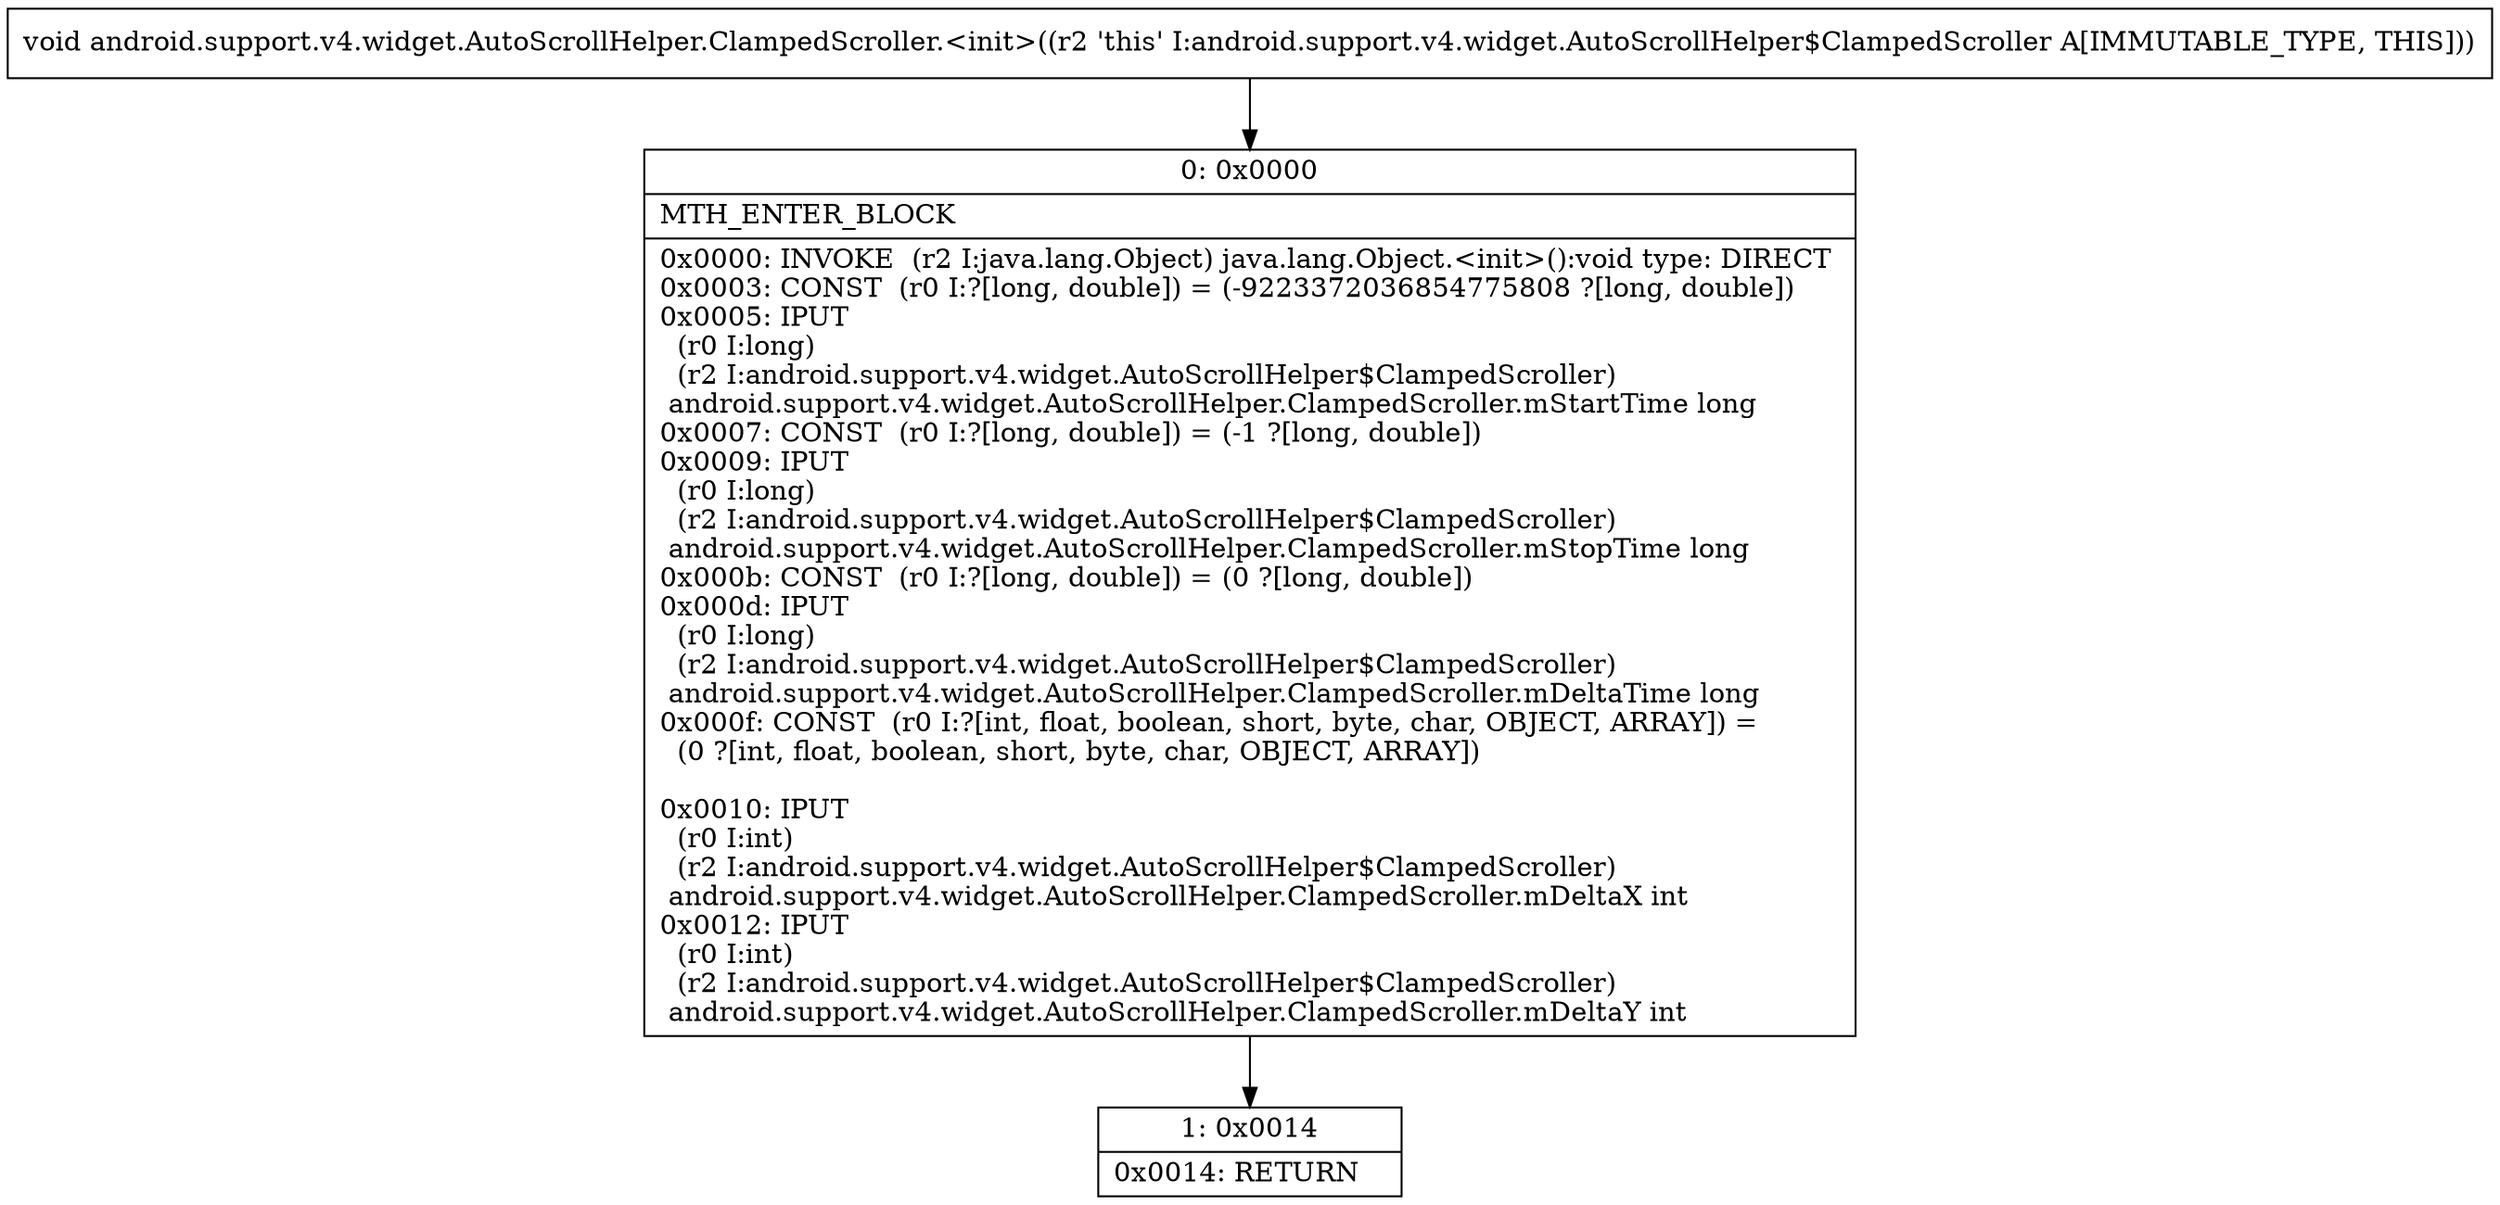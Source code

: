 digraph "CFG forandroid.support.v4.widget.AutoScrollHelper.ClampedScroller.\<init\>()V" {
Node_0 [shape=record,label="{0\:\ 0x0000|MTH_ENTER_BLOCK\l|0x0000: INVOKE  (r2 I:java.lang.Object) java.lang.Object.\<init\>():void type: DIRECT \l0x0003: CONST  (r0 I:?[long, double]) = (\-9223372036854775808 ?[long, double]) \l0x0005: IPUT  \l  (r0 I:long)\l  (r2 I:android.support.v4.widget.AutoScrollHelper$ClampedScroller)\l android.support.v4.widget.AutoScrollHelper.ClampedScroller.mStartTime long \l0x0007: CONST  (r0 I:?[long, double]) = (\-1 ?[long, double]) \l0x0009: IPUT  \l  (r0 I:long)\l  (r2 I:android.support.v4.widget.AutoScrollHelper$ClampedScroller)\l android.support.v4.widget.AutoScrollHelper.ClampedScroller.mStopTime long \l0x000b: CONST  (r0 I:?[long, double]) = (0 ?[long, double]) \l0x000d: IPUT  \l  (r0 I:long)\l  (r2 I:android.support.v4.widget.AutoScrollHelper$ClampedScroller)\l android.support.v4.widget.AutoScrollHelper.ClampedScroller.mDeltaTime long \l0x000f: CONST  (r0 I:?[int, float, boolean, short, byte, char, OBJECT, ARRAY]) = \l  (0 ?[int, float, boolean, short, byte, char, OBJECT, ARRAY])\l \l0x0010: IPUT  \l  (r0 I:int)\l  (r2 I:android.support.v4.widget.AutoScrollHelper$ClampedScroller)\l android.support.v4.widget.AutoScrollHelper.ClampedScroller.mDeltaX int \l0x0012: IPUT  \l  (r0 I:int)\l  (r2 I:android.support.v4.widget.AutoScrollHelper$ClampedScroller)\l android.support.v4.widget.AutoScrollHelper.ClampedScroller.mDeltaY int \l}"];
Node_1 [shape=record,label="{1\:\ 0x0014|0x0014: RETURN   \l}"];
MethodNode[shape=record,label="{void android.support.v4.widget.AutoScrollHelper.ClampedScroller.\<init\>((r2 'this' I:android.support.v4.widget.AutoScrollHelper$ClampedScroller A[IMMUTABLE_TYPE, THIS])) }"];
MethodNode -> Node_0;
Node_0 -> Node_1;
}

